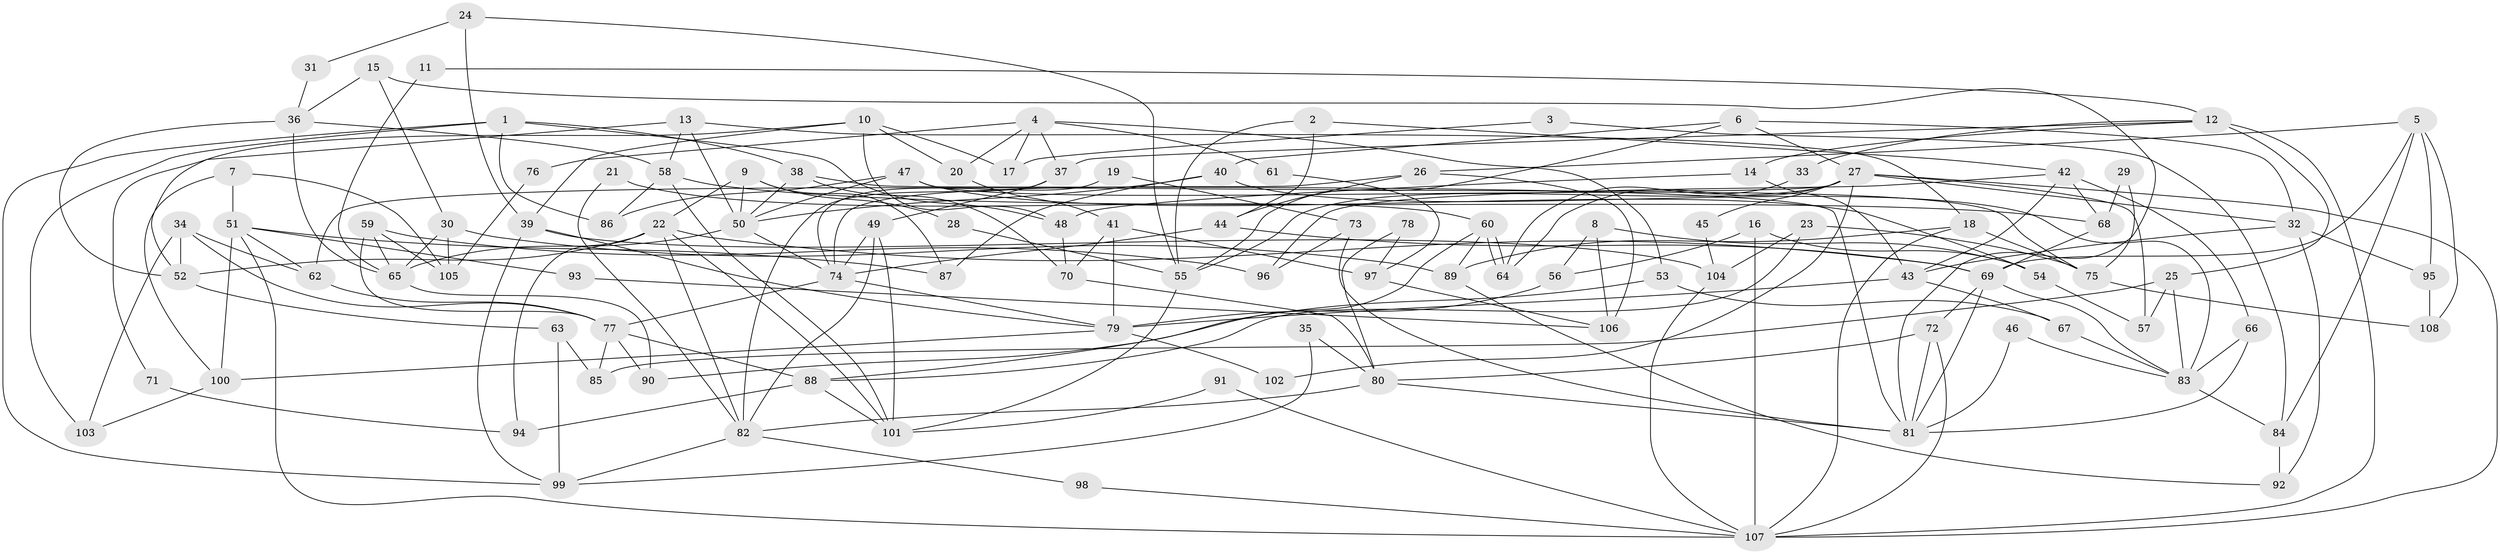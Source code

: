 // coarse degree distribution, {6: 0.1388888888888889, 5: 0.1527777777777778, 2: 0.16666666666666666, 7: 0.09722222222222222, 3: 0.18055555555555555, 4: 0.16666666666666666, 9: 0.013888888888888888, 13: 0.013888888888888888, 10: 0.027777777777777776, 11: 0.013888888888888888, 8: 0.027777777777777776}
// Generated by graph-tools (version 1.1) at 2025/41/03/06/25 10:41:53]
// undirected, 108 vertices, 216 edges
graph export_dot {
graph [start="1"]
  node [color=gray90,style=filled];
  1;
  2;
  3;
  4;
  5;
  6;
  7;
  8;
  9;
  10;
  11;
  12;
  13;
  14;
  15;
  16;
  17;
  18;
  19;
  20;
  21;
  22;
  23;
  24;
  25;
  26;
  27;
  28;
  29;
  30;
  31;
  32;
  33;
  34;
  35;
  36;
  37;
  38;
  39;
  40;
  41;
  42;
  43;
  44;
  45;
  46;
  47;
  48;
  49;
  50;
  51;
  52;
  53;
  54;
  55;
  56;
  57;
  58;
  59;
  60;
  61;
  62;
  63;
  64;
  65;
  66;
  67;
  68;
  69;
  70;
  71;
  72;
  73;
  74;
  75;
  76;
  77;
  78;
  79;
  80;
  81;
  82;
  83;
  84;
  85;
  86;
  87;
  88;
  89;
  90;
  91;
  92;
  93;
  94;
  95;
  96;
  97;
  98;
  99;
  100;
  101;
  102;
  103;
  104;
  105;
  106;
  107;
  108;
  1 -- 99;
  1 -- 103;
  1 -- 38;
  1 -- 48;
  1 -- 86;
  2 -- 44;
  2 -- 55;
  2 -- 42;
  3 -- 84;
  3 -- 17;
  4 -- 37;
  4 -- 53;
  4 -- 17;
  4 -- 20;
  4 -- 61;
  4 -- 76;
  5 -- 84;
  5 -- 69;
  5 -- 26;
  5 -- 95;
  5 -- 108;
  6 -- 27;
  6 -- 32;
  6 -- 40;
  6 -- 55;
  7 -- 51;
  7 -- 105;
  7 -- 100;
  8 -- 56;
  8 -- 54;
  8 -- 106;
  9 -- 22;
  9 -- 50;
  9 -- 28;
  9 -- 87;
  10 -- 48;
  10 -- 39;
  10 -- 17;
  10 -- 20;
  10 -- 71;
  11 -- 12;
  11 -- 65;
  12 -- 107;
  12 -- 14;
  12 -- 25;
  12 -- 33;
  12 -- 37;
  13 -- 52;
  13 -- 50;
  13 -- 18;
  13 -- 58;
  14 -- 48;
  14 -- 43;
  15 -- 36;
  15 -- 81;
  15 -- 30;
  16 -- 54;
  16 -- 107;
  16 -- 56;
  18 -- 107;
  18 -- 75;
  18 -- 89;
  19 -- 73;
  19 -- 74;
  20 -- 41;
  21 -- 60;
  21 -- 82;
  22 -- 101;
  22 -- 69;
  22 -- 52;
  22 -- 82;
  22 -- 94;
  23 -- 88;
  23 -- 75;
  23 -- 104;
  24 -- 39;
  24 -- 55;
  24 -- 31;
  25 -- 83;
  25 -- 57;
  25 -- 85;
  26 -- 74;
  26 -- 44;
  26 -- 106;
  27 -- 62;
  27 -- 107;
  27 -- 32;
  27 -- 45;
  27 -- 55;
  27 -- 57;
  27 -- 64;
  27 -- 102;
  28 -- 55;
  29 -- 68;
  29 -- 75;
  30 -- 65;
  30 -- 89;
  30 -- 105;
  31 -- 36;
  32 -- 43;
  32 -- 92;
  32 -- 95;
  33 -- 64;
  34 -- 52;
  34 -- 77;
  34 -- 62;
  34 -- 103;
  35 -- 80;
  35 -- 99;
  36 -- 58;
  36 -- 52;
  36 -- 65;
  37 -- 82;
  37 -- 49;
  38 -- 81;
  38 -- 50;
  38 -- 70;
  39 -- 104;
  39 -- 79;
  39 -- 99;
  40 -- 50;
  40 -- 83;
  40 -- 87;
  41 -- 79;
  41 -- 70;
  41 -- 97;
  42 -- 68;
  42 -- 43;
  42 -- 66;
  42 -- 96;
  43 -- 79;
  43 -- 67;
  44 -- 69;
  44 -- 74;
  45 -- 104;
  46 -- 83;
  46 -- 81;
  47 -- 75;
  47 -- 86;
  47 -- 50;
  47 -- 54;
  48 -- 70;
  49 -- 74;
  49 -- 82;
  49 -- 101;
  50 -- 65;
  50 -- 74;
  51 -- 62;
  51 -- 87;
  51 -- 93;
  51 -- 100;
  51 -- 107;
  52 -- 63;
  53 -- 67;
  53 -- 90;
  54 -- 57;
  55 -- 101;
  56 -- 79;
  58 -- 101;
  58 -- 68;
  58 -- 86;
  59 -- 77;
  59 -- 65;
  59 -- 96;
  59 -- 105;
  60 -- 89;
  60 -- 64;
  60 -- 64;
  60 -- 88;
  61 -- 97;
  62 -- 77;
  63 -- 85;
  63 -- 99;
  65 -- 90;
  66 -- 81;
  66 -- 83;
  67 -- 83;
  68 -- 69;
  69 -- 72;
  69 -- 83;
  69 -- 81;
  70 -- 80;
  71 -- 94;
  72 -- 81;
  72 -- 80;
  72 -- 107;
  73 -- 81;
  73 -- 96;
  74 -- 77;
  74 -- 79;
  75 -- 108;
  76 -- 105;
  77 -- 88;
  77 -- 85;
  77 -- 90;
  78 -- 97;
  78 -- 80;
  79 -- 100;
  79 -- 102;
  80 -- 82;
  80 -- 81;
  82 -- 98;
  82 -- 99;
  83 -- 84;
  84 -- 92;
  88 -- 101;
  88 -- 94;
  89 -- 92;
  91 -- 107;
  91 -- 101;
  93 -- 106;
  95 -- 108;
  97 -- 106;
  98 -- 107;
  100 -- 103;
  104 -- 107;
}
